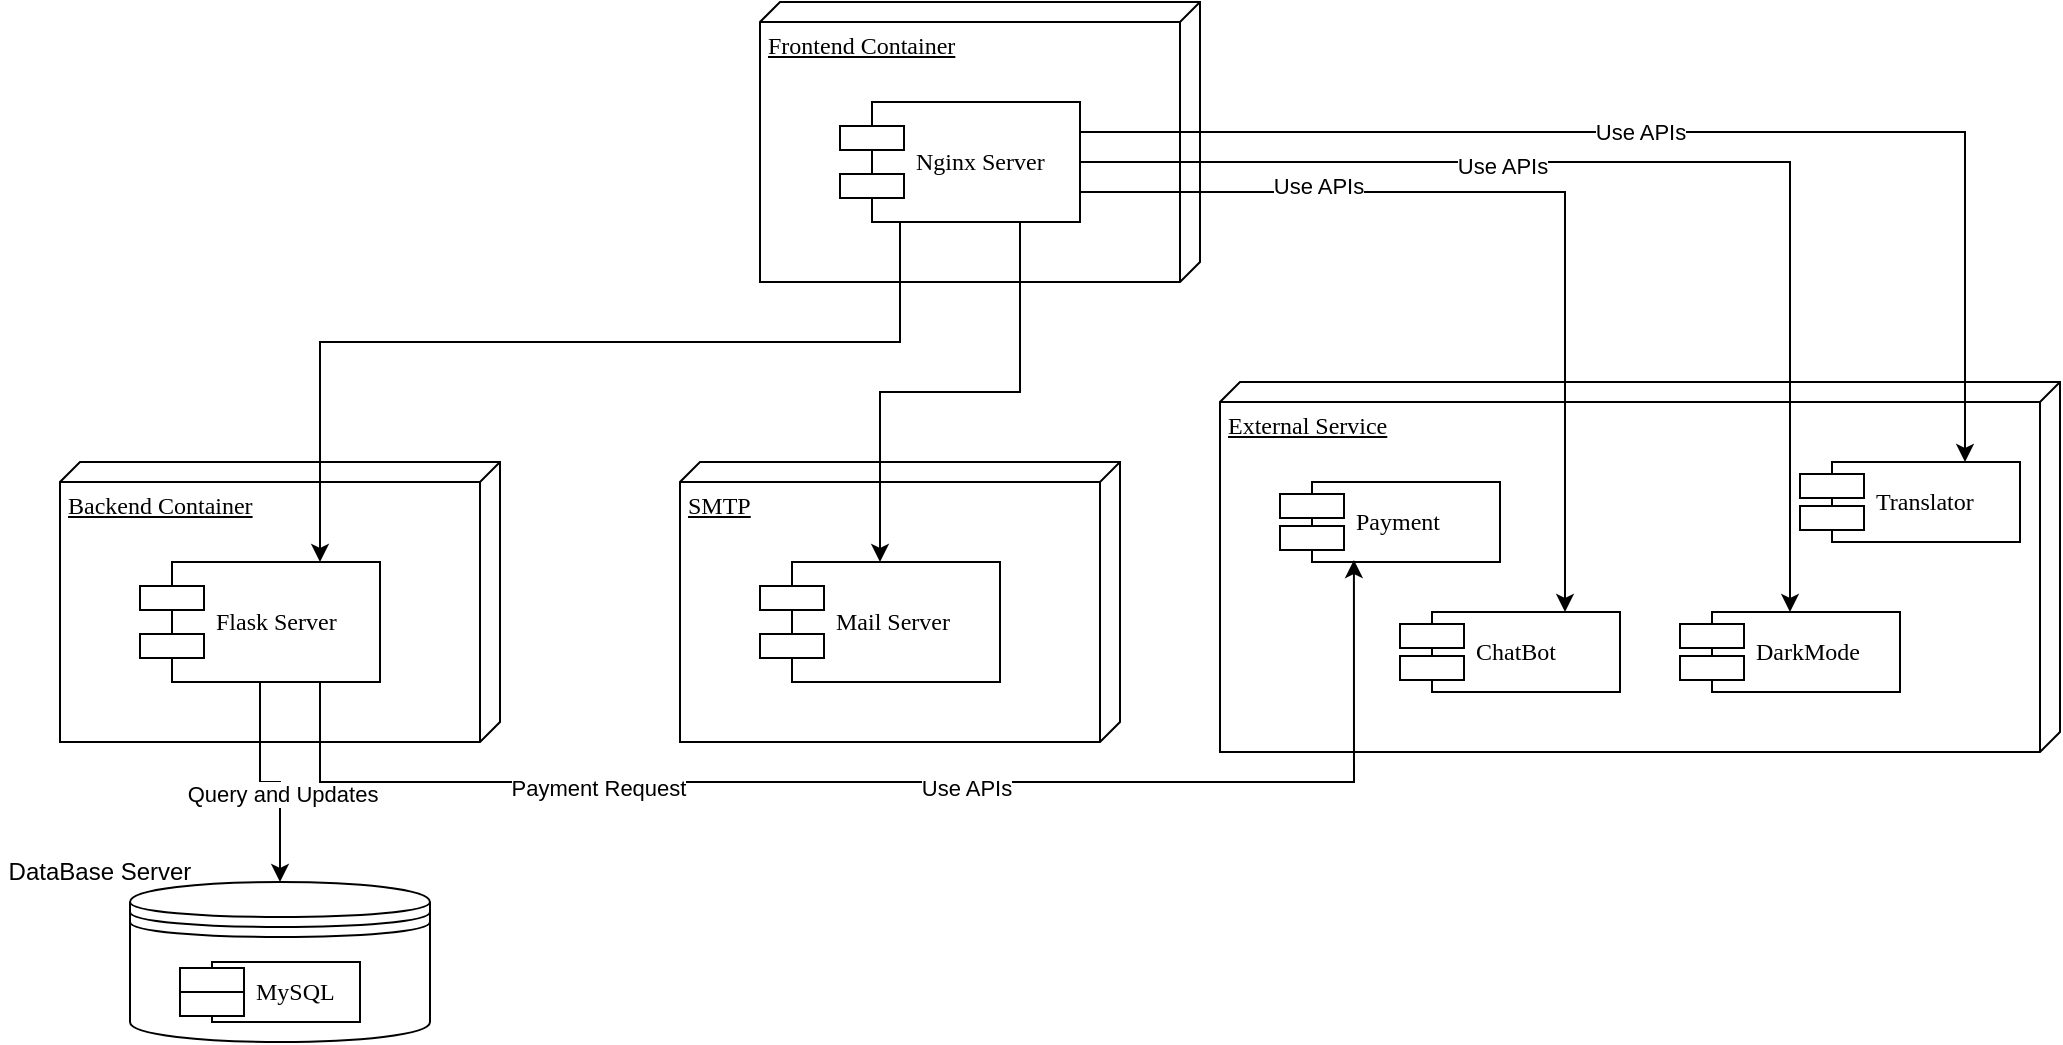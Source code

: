 <mxfile version="24.6.4" type="device">
  <diagram name="Page-1" id="5f0bae14-7c28-e335-631c-24af17079c00">
    <mxGraphModel dx="1383" dy="535" grid="1" gridSize="10" guides="1" tooltips="1" connect="1" arrows="1" fold="1" page="1" pageScale="1" pageWidth="1100" pageHeight="850" background="none" math="0" shadow="0">
      <root>
        <mxCell id="0" />
        <mxCell id="1" parent="0" />
        <mxCell id="39150e848f15840c-1" value="Frontend Container" style="verticalAlign=top;align=left;spacingTop=8;spacingLeft=2;spacingRight=12;shape=cube;size=10;direction=south;fontStyle=4;html=1;rounded=0;shadow=0;comic=0;labelBackgroundColor=none;strokeWidth=1;fontFamily=Verdana;fontSize=12" parent="1" vertex="1">
          <mxGeometry x="420" y="80" width="220" height="140" as="geometry" />
        </mxCell>
        <mxCell id="39150e848f15840c-2" value="Backend Container" style="verticalAlign=top;align=left;spacingTop=8;spacingLeft=2;spacingRight=12;shape=cube;size=10;direction=south;fontStyle=4;html=1;rounded=0;shadow=0;comic=0;labelBackgroundColor=none;strokeWidth=1;fontFamily=Verdana;fontSize=12" parent="1" vertex="1">
          <mxGeometry x="70" y="310" width="220" height="140" as="geometry" />
        </mxCell>
        <mxCell id="39150e848f15840c-3" value="External Service" style="verticalAlign=top;align=left;spacingTop=8;spacingLeft=2;spacingRight=12;shape=cube;size=10;direction=south;fontStyle=4;html=1;rounded=0;shadow=0;comic=0;labelBackgroundColor=none;strokeWidth=1;fontFamily=Verdana;fontSize=12" parent="1" vertex="1">
          <mxGeometry x="650" y="270" width="420" height="185" as="geometry" />
        </mxCell>
        <mxCell id="39150e848f15840c-10" value="Payment" style="shape=component;align=left;spacingLeft=36;rounded=0;shadow=0;comic=0;labelBackgroundColor=none;strokeWidth=1;fontFamily=Verdana;fontSize=12;html=1;" parent="1" vertex="1">
          <mxGeometry x="680" y="320" width="110" height="40" as="geometry" />
        </mxCell>
        <mxCell id="YYXxoPvNNUDfdL8FSUga-1" value="SMTP" style="verticalAlign=top;align=left;spacingTop=8;spacingLeft=2;spacingRight=12;shape=cube;size=10;direction=south;fontStyle=4;html=1;rounded=0;shadow=0;comic=0;labelBackgroundColor=none;strokeWidth=1;fontFamily=Verdana;fontSize=12" vertex="1" parent="1">
          <mxGeometry x="380" y="310" width="220" height="140" as="geometry" />
        </mxCell>
        <mxCell id="YYXxoPvNNUDfdL8FSUga-14" style="edgeStyle=orthogonalEdgeStyle;rounded=0;orthogonalLoop=1;jettySize=auto;html=1;exitX=0.5;exitY=1;exitDx=0;exitDy=0;entryX=0.5;entryY=0;entryDx=0;entryDy=0;" edge="1" parent="1" source="YYXxoPvNNUDfdL8FSUga-5" target="YYXxoPvNNUDfdL8FSUga-11">
          <mxGeometry relative="1" as="geometry" />
        </mxCell>
        <mxCell id="YYXxoPvNNUDfdL8FSUga-15" value="Query and Updates" style="edgeLabel;html=1;align=center;verticalAlign=middle;resizable=0;points=[];" vertex="1" connectable="0" parent="YYXxoPvNNUDfdL8FSUga-14">
          <mxGeometry x="0.2" y="1" relative="1" as="geometry">
            <mxPoint as="offset" />
          </mxGeometry>
        </mxCell>
        <mxCell id="YYXxoPvNNUDfdL8FSUga-5" value="Flask Server" style="shape=component;align=left;spacingLeft=36;rounded=0;shadow=0;comic=0;labelBackgroundColor=none;strokeWidth=1;fontFamily=Verdana;fontSize=12;html=1;" vertex="1" parent="1">
          <mxGeometry x="110" y="360" width="120" height="60" as="geometry" />
        </mxCell>
        <mxCell id="YYXxoPvNNUDfdL8FSUga-20" style="edgeStyle=orthogonalEdgeStyle;rounded=0;orthogonalLoop=1;jettySize=auto;html=1;exitX=1;exitY=0.25;exitDx=0;exitDy=0;entryX=0.75;entryY=0;entryDx=0;entryDy=0;" edge="1" parent="1" source="YYXxoPvNNUDfdL8FSUga-6" target="YYXxoPvNNUDfdL8FSUga-9">
          <mxGeometry relative="1" as="geometry" />
        </mxCell>
        <mxCell id="YYXxoPvNNUDfdL8FSUga-27" value="Use APIs" style="edgeLabel;html=1;align=center;verticalAlign=middle;resizable=0;points=[];" vertex="1" connectable="0" parent="YYXxoPvNNUDfdL8FSUga-20">
          <mxGeometry x="-0.078" relative="1" as="geometry">
            <mxPoint as="offset" />
          </mxGeometry>
        </mxCell>
        <mxCell id="YYXxoPvNNUDfdL8FSUga-21" style="edgeStyle=orthogonalEdgeStyle;rounded=0;orthogonalLoop=1;jettySize=auto;html=1;exitX=1;exitY=0.5;exitDx=0;exitDy=0;entryX=0.5;entryY=0;entryDx=0;entryDy=0;" edge="1" parent="1" source="YYXxoPvNNUDfdL8FSUga-6" target="YYXxoPvNNUDfdL8FSUga-10">
          <mxGeometry relative="1" as="geometry" />
        </mxCell>
        <mxCell id="YYXxoPvNNUDfdL8FSUga-26" value="Use APIs" style="edgeLabel;html=1;align=center;verticalAlign=middle;resizable=0;points=[];" vertex="1" connectable="0" parent="YYXxoPvNNUDfdL8FSUga-21">
          <mxGeometry x="-0.272" y="-2" relative="1" as="geometry">
            <mxPoint as="offset" />
          </mxGeometry>
        </mxCell>
        <mxCell id="YYXxoPvNNUDfdL8FSUga-22" style="edgeStyle=orthogonalEdgeStyle;rounded=0;orthogonalLoop=1;jettySize=auto;html=1;exitX=1;exitY=0.75;exitDx=0;exitDy=0;entryX=0.75;entryY=0;entryDx=0;entryDy=0;" edge="1" parent="1" source="YYXxoPvNNUDfdL8FSUga-6" target="YYXxoPvNNUDfdL8FSUga-8">
          <mxGeometry relative="1" as="geometry" />
        </mxCell>
        <mxCell id="YYXxoPvNNUDfdL8FSUga-25" value="Use APIs" style="edgeLabel;html=1;align=center;verticalAlign=middle;resizable=0;points=[];" vertex="1" connectable="0" parent="YYXxoPvNNUDfdL8FSUga-22">
          <mxGeometry x="-0.474" y="3" relative="1" as="geometry">
            <mxPoint as="offset" />
          </mxGeometry>
        </mxCell>
        <mxCell id="YYXxoPvNNUDfdL8FSUga-23" style="edgeStyle=orthogonalEdgeStyle;rounded=0;orthogonalLoop=1;jettySize=auto;html=1;exitX=0.75;exitY=1;exitDx=0;exitDy=0;" edge="1" parent="1" source="YYXxoPvNNUDfdL8FSUga-6" target="YYXxoPvNNUDfdL8FSUga-7">
          <mxGeometry relative="1" as="geometry" />
        </mxCell>
        <mxCell id="YYXxoPvNNUDfdL8FSUga-24" style="edgeStyle=orthogonalEdgeStyle;rounded=0;orthogonalLoop=1;jettySize=auto;html=1;exitX=0.25;exitY=1;exitDx=0;exitDy=0;entryX=0.75;entryY=0;entryDx=0;entryDy=0;" edge="1" parent="1" source="YYXxoPvNNUDfdL8FSUga-6" target="YYXxoPvNNUDfdL8FSUga-5">
          <mxGeometry relative="1" as="geometry">
            <Array as="points">
              <mxPoint x="490" y="250" />
              <mxPoint x="200" y="250" />
            </Array>
          </mxGeometry>
        </mxCell>
        <mxCell id="YYXxoPvNNUDfdL8FSUga-6" value="Nginx Server" style="shape=component;align=left;spacingLeft=36;rounded=0;shadow=0;comic=0;labelBackgroundColor=none;strokeWidth=1;fontFamily=Verdana;fontSize=12;html=1;" vertex="1" parent="1">
          <mxGeometry x="460" y="130" width="120" height="60" as="geometry" />
        </mxCell>
        <mxCell id="YYXxoPvNNUDfdL8FSUga-7" value="Mail Server" style="shape=component;align=left;spacingLeft=36;rounded=0;shadow=0;comic=0;labelBackgroundColor=none;strokeWidth=1;fontFamily=Verdana;fontSize=12;html=1;" vertex="1" parent="1">
          <mxGeometry x="420" y="360" width="120" height="60" as="geometry" />
        </mxCell>
        <mxCell id="YYXxoPvNNUDfdL8FSUga-8" value="ChatBot" style="shape=component;align=left;spacingLeft=36;rounded=0;shadow=0;comic=0;labelBackgroundColor=none;strokeWidth=1;fontFamily=Verdana;fontSize=12;html=1;" vertex="1" parent="1">
          <mxGeometry x="740" y="385" width="110" height="40" as="geometry" />
        </mxCell>
        <mxCell id="YYXxoPvNNUDfdL8FSUga-9" value="Translator&lt;span style=&quot;caret-color: rgba(0, 0, 0, 0); color: rgba(0, 0, 0, 0); font-family: monospace; font-size: 0px;&quot;&gt;%3CmxGraphModel%3E%3Croot%3E%3CmxCell%20id%3D%220%22%2F%3E%3CmxCell%20id%3D%221%22%20parent%3D%220%22%2F%3E%3CmxCell%20id%3D%222%22%20value%3D%22ChatBot%22%20style%3D%22shape%3Dcomponent%3Balign%3Dleft%3BspacingLeft%3D36%3Brounded%3D0%3Bshadow%3D0%3Bcomic%3D0%3BlabelBackgroundColor%3Dnone%3BstrokeWidth%3D1%3BfontFamily%3DVerdana%3BfontSize%3D12%3Bhtml%3D1%3B%22%20vertex%3D%221%22%20parent%3D%221%22%3E%3CmxGeometry%20x%3D%22740%22%20y%3D%22385%22%20width%3D%22110%22%20height%3D%2240%22%20as%3D%22geometry%22%2F%3E%3C%2FmxCell%3E%3C%2Froot%3E%3C%2FmxGraphModel%3E&lt;/span&gt;" style="shape=component;align=left;spacingLeft=36;rounded=0;shadow=0;comic=0;labelBackgroundColor=none;strokeWidth=1;fontFamily=Verdana;fontSize=12;html=1;" vertex="1" parent="1">
          <mxGeometry x="940" y="310" width="110" height="40" as="geometry" />
        </mxCell>
        <mxCell id="YYXxoPvNNUDfdL8FSUga-10" value="DarkMode" style="shape=component;align=left;spacingLeft=36;rounded=0;shadow=0;comic=0;labelBackgroundColor=none;strokeWidth=1;fontFamily=Verdana;fontSize=12;html=1;" vertex="1" parent="1">
          <mxGeometry x="880" y="385" width="110" height="40" as="geometry" />
        </mxCell>
        <mxCell id="YYXxoPvNNUDfdL8FSUga-11" value="" style="shape=datastore;whiteSpace=wrap;html=1;" vertex="1" parent="1">
          <mxGeometry x="105" y="520" width="150" height="80" as="geometry" />
        </mxCell>
        <mxCell id="YYXxoPvNNUDfdL8FSUga-12" value="MySQL" style="shape=component;align=left;spacingLeft=36;rounded=0;shadow=0;comic=0;labelBackgroundColor=none;strokeWidth=1;fontFamily=Verdana;fontSize=12;html=1;" vertex="1" parent="1">
          <mxGeometry x="130" y="560" width="90" height="30" as="geometry" />
        </mxCell>
        <mxCell id="YYXxoPvNNUDfdL8FSUga-13" value="DataBase Server" style="text;html=1;align=center;verticalAlign=middle;whiteSpace=wrap;rounded=0;" vertex="1" parent="1">
          <mxGeometry x="40" y="500" width="100" height="30" as="geometry" />
        </mxCell>
        <mxCell id="YYXxoPvNNUDfdL8FSUga-16" style="edgeStyle=orthogonalEdgeStyle;rounded=0;orthogonalLoop=1;jettySize=auto;html=1;exitX=0.75;exitY=1;exitDx=0;exitDy=0;entryX=0.336;entryY=0.975;entryDx=0;entryDy=0;entryPerimeter=0;" edge="1" parent="1" source="YYXxoPvNNUDfdL8FSUga-5" target="39150e848f15840c-10">
          <mxGeometry relative="1" as="geometry">
            <Array as="points">
              <mxPoint x="200" y="470" />
              <mxPoint x="717" y="470" />
            </Array>
          </mxGeometry>
        </mxCell>
        <mxCell id="YYXxoPvNNUDfdL8FSUga-17" value="Payment Request" style="edgeLabel;html=1;align=center;verticalAlign=middle;resizable=0;points=[];" vertex="1" connectable="0" parent="YYXxoPvNNUDfdL8FSUga-16">
          <mxGeometry x="-0.444" y="-3" relative="1" as="geometry">
            <mxPoint as="offset" />
          </mxGeometry>
        </mxCell>
        <mxCell id="YYXxoPvNNUDfdL8FSUga-28" value="Use APIs" style="edgeLabel;html=1;align=center;verticalAlign=middle;resizable=0;points=[];" vertex="1" connectable="0" parent="YYXxoPvNNUDfdL8FSUga-16">
          <mxGeometry x="0.1" y="-3" relative="1" as="geometry">
            <mxPoint as="offset" />
          </mxGeometry>
        </mxCell>
      </root>
    </mxGraphModel>
  </diagram>
</mxfile>
